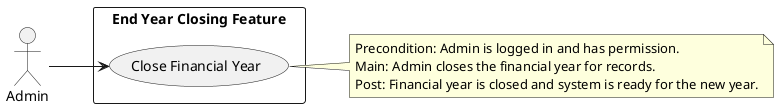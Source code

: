 @startuml
left to right direction

actor "Admin" as Admin

rectangle "End Year Closing Feature" as System {
    usecase "Close Financial Year" as UC_EndYearClosing
}

Admin --> UC_EndYearClosing

note right of UC_EndYearClosing
    Precondition: Admin is logged in and has permission.
    Main: Admin closes the financial year for records.
    Post: Financial year is closed and system is ready for the new year.
end note

@enduml
